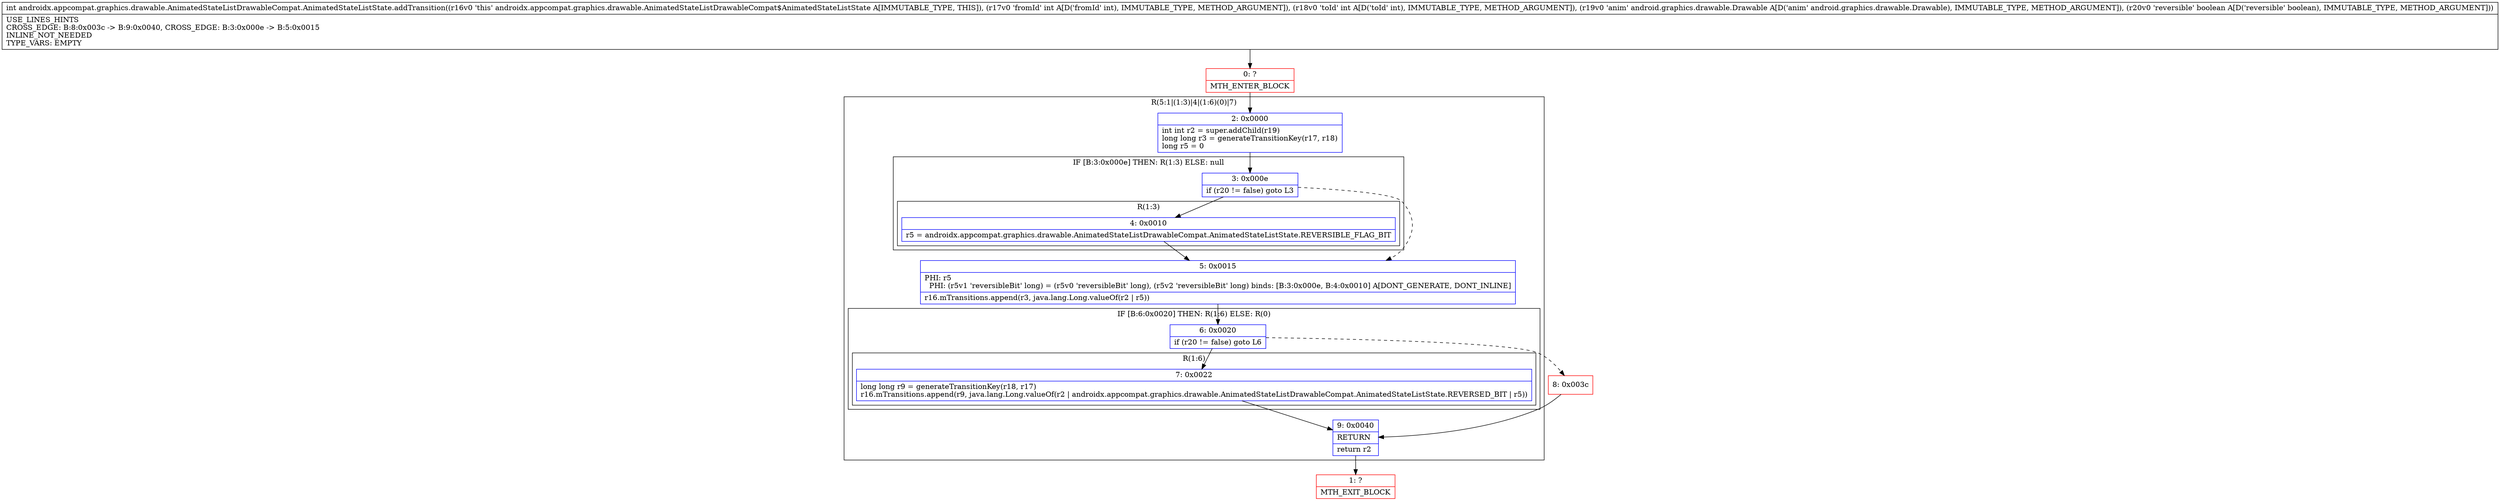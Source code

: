 digraph "CFG forandroidx.appcompat.graphics.drawable.AnimatedStateListDrawableCompat.AnimatedStateListState.addTransition(IILandroid\/graphics\/drawable\/Drawable;Z)I" {
subgraph cluster_Region_418045489 {
label = "R(5:1|(1:3)|4|(1:6)(0)|7)";
node [shape=record,color=blue];
Node_2 [shape=record,label="{2\:\ 0x0000|int int r2 = super.addChild(r19)\llong long r3 = generateTransitionKey(r17, r18)\llong r5 = 0\l}"];
subgraph cluster_IfRegion_1503529250 {
label = "IF [B:3:0x000e] THEN: R(1:3) ELSE: null";
node [shape=record,color=blue];
Node_3 [shape=record,label="{3\:\ 0x000e|if (r20 != false) goto L3\l}"];
subgraph cluster_Region_1512985099 {
label = "R(1:3)";
node [shape=record,color=blue];
Node_4 [shape=record,label="{4\:\ 0x0010|r5 = androidx.appcompat.graphics.drawable.AnimatedStateListDrawableCompat.AnimatedStateListState.REVERSIBLE_FLAG_BIT\l}"];
}
}
Node_5 [shape=record,label="{5\:\ 0x0015|PHI: r5 \l  PHI: (r5v1 'reversibleBit' long) = (r5v0 'reversibleBit' long), (r5v2 'reversibleBit' long) binds: [B:3:0x000e, B:4:0x0010] A[DONT_GENERATE, DONT_INLINE]\l|r16.mTransitions.append(r3, java.lang.Long.valueOf(r2 \| r5))\l}"];
subgraph cluster_IfRegion_707032902 {
label = "IF [B:6:0x0020] THEN: R(1:6) ELSE: R(0)";
node [shape=record,color=blue];
Node_6 [shape=record,label="{6\:\ 0x0020|if (r20 != false) goto L6\l}"];
subgraph cluster_Region_1714480482 {
label = "R(1:6)";
node [shape=record,color=blue];
Node_7 [shape=record,label="{7\:\ 0x0022|long long r9 = generateTransitionKey(r18, r17)\lr16.mTransitions.append(r9, java.lang.Long.valueOf(r2 \| androidx.appcompat.graphics.drawable.AnimatedStateListDrawableCompat.AnimatedStateListState.REVERSED_BIT \| r5))\l}"];
}
subgraph cluster_Region_2086554937 {
label = "R(0)";
node [shape=record,color=blue];
}
}
Node_9 [shape=record,label="{9\:\ 0x0040|RETURN\l|return r2\l}"];
}
Node_0 [shape=record,color=red,label="{0\:\ ?|MTH_ENTER_BLOCK\l}"];
Node_1 [shape=record,color=red,label="{1\:\ ?|MTH_EXIT_BLOCK\l}"];
Node_8 [shape=record,color=red,label="{8\:\ 0x003c}"];
MethodNode[shape=record,label="{int androidx.appcompat.graphics.drawable.AnimatedStateListDrawableCompat.AnimatedStateListState.addTransition((r16v0 'this' androidx.appcompat.graphics.drawable.AnimatedStateListDrawableCompat$AnimatedStateListState A[IMMUTABLE_TYPE, THIS]), (r17v0 'fromId' int A[D('fromId' int), IMMUTABLE_TYPE, METHOD_ARGUMENT]), (r18v0 'toId' int A[D('toId' int), IMMUTABLE_TYPE, METHOD_ARGUMENT]), (r19v0 'anim' android.graphics.drawable.Drawable A[D('anim' android.graphics.drawable.Drawable), IMMUTABLE_TYPE, METHOD_ARGUMENT]), (r20v0 'reversible' boolean A[D('reversible' boolean), IMMUTABLE_TYPE, METHOD_ARGUMENT]))  | USE_LINES_HINTS\lCROSS_EDGE: B:8:0x003c \-\> B:9:0x0040, CROSS_EDGE: B:3:0x000e \-\> B:5:0x0015\lINLINE_NOT_NEEDED\lTYPE_VARS: EMPTY\l}"];
MethodNode -> Node_0;Node_2 -> Node_3;
Node_3 -> Node_4;
Node_3 -> Node_5[style=dashed];
Node_4 -> Node_5;
Node_5 -> Node_6;
Node_6 -> Node_7;
Node_6 -> Node_8[style=dashed];
Node_7 -> Node_9;
Node_9 -> Node_1;
Node_0 -> Node_2;
Node_8 -> Node_9;
}

